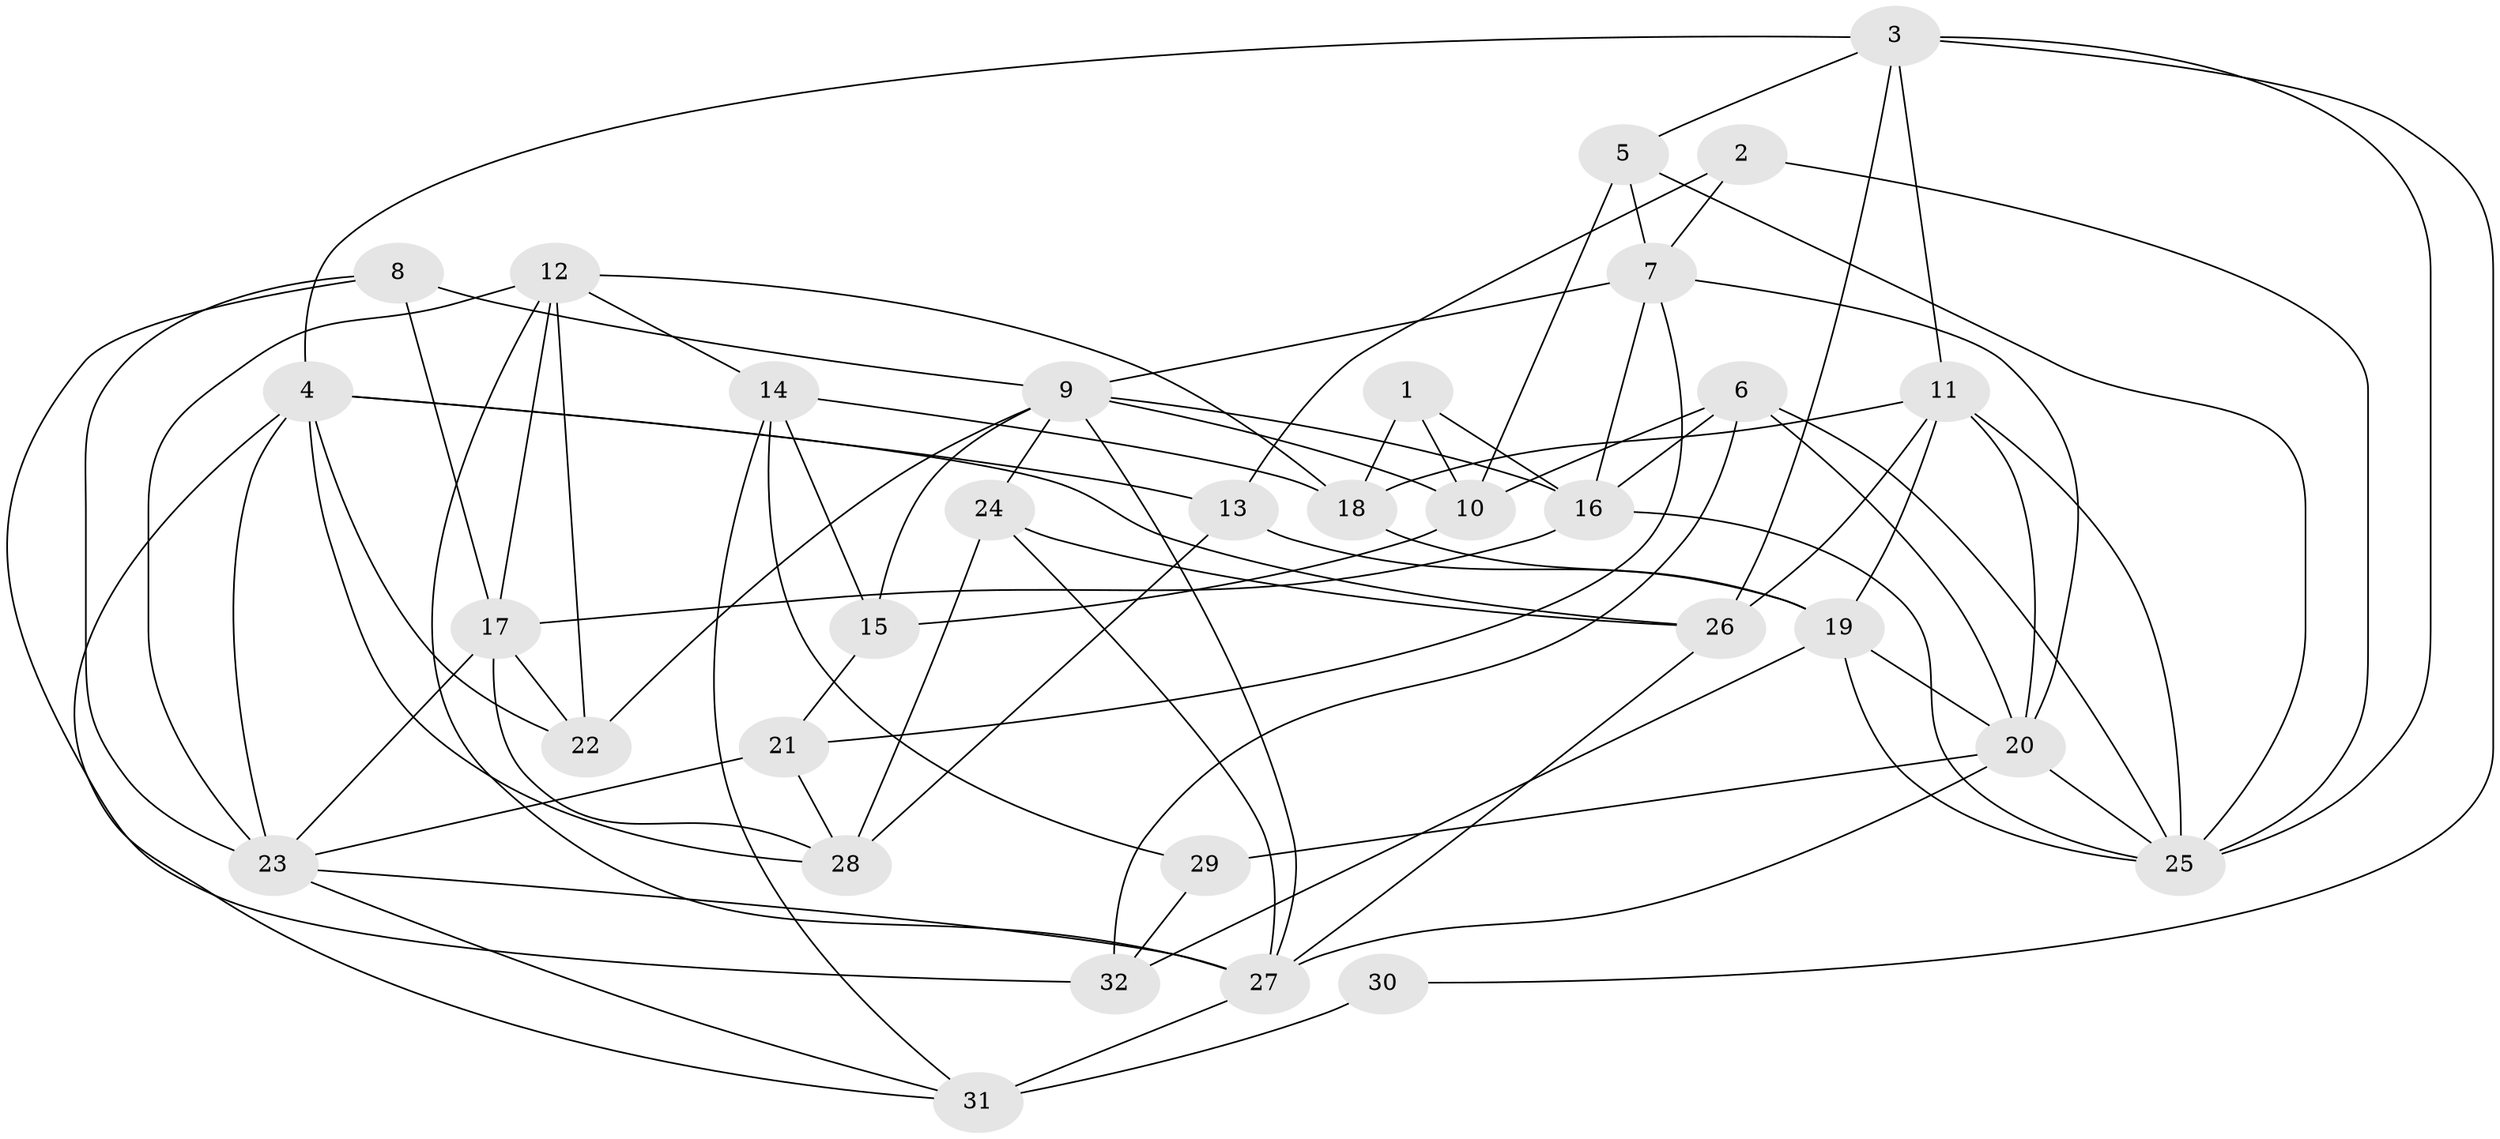 // original degree distribution, {3: 0.3, 5: 0.23333333333333334, 4: 0.2833333333333333, 6: 0.06666666666666667, 7: 0.03333333333333333, 2: 0.08333333333333333}
// Generated by graph-tools (version 1.1) at 2025/02/03/09/25 03:02:09]
// undirected, 32 vertices, 82 edges
graph export_dot {
graph [start="1"]
  node [color=gray90,style=filled];
  1;
  2;
  3;
  4;
  5;
  6;
  7;
  8;
  9;
  10;
  11;
  12;
  13;
  14;
  15;
  16;
  17;
  18;
  19;
  20;
  21;
  22;
  23;
  24;
  25;
  26;
  27;
  28;
  29;
  30;
  31;
  32;
  1 -- 10 [weight=1.0];
  1 -- 16 [weight=1.0];
  1 -- 18 [weight=1.0];
  2 -- 7 [weight=1.0];
  2 -- 13 [weight=1.0];
  2 -- 25 [weight=1.0];
  3 -- 4 [weight=1.0];
  3 -- 5 [weight=1.0];
  3 -- 11 [weight=2.0];
  3 -- 25 [weight=1.0];
  3 -- 26 [weight=2.0];
  3 -- 30 [weight=1.0];
  4 -- 13 [weight=1.0];
  4 -- 22 [weight=2.0];
  4 -- 23 [weight=1.0];
  4 -- 26 [weight=1.0];
  4 -- 28 [weight=1.0];
  4 -- 31 [weight=1.0];
  5 -- 7 [weight=1.0];
  5 -- 10 [weight=1.0];
  5 -- 25 [weight=1.0];
  6 -- 10 [weight=1.0];
  6 -- 16 [weight=2.0];
  6 -- 20 [weight=1.0];
  6 -- 25 [weight=1.0];
  6 -- 32 [weight=2.0];
  7 -- 9 [weight=1.0];
  7 -- 16 [weight=1.0];
  7 -- 20 [weight=1.0];
  7 -- 21 [weight=1.0];
  8 -- 9 [weight=1.0];
  8 -- 17 [weight=1.0];
  8 -- 23 [weight=1.0];
  8 -- 32 [weight=1.0];
  9 -- 10 [weight=1.0];
  9 -- 15 [weight=1.0];
  9 -- 16 [weight=1.0];
  9 -- 22 [weight=1.0];
  9 -- 24 [weight=1.0];
  9 -- 27 [weight=1.0];
  10 -- 15 [weight=1.0];
  11 -- 18 [weight=2.0];
  11 -- 19 [weight=1.0];
  11 -- 20 [weight=1.0];
  11 -- 25 [weight=1.0];
  11 -- 26 [weight=1.0];
  12 -- 14 [weight=1.0];
  12 -- 17 [weight=1.0];
  12 -- 18 [weight=1.0];
  12 -- 22 [weight=1.0];
  12 -- 23 [weight=1.0];
  12 -- 27 [weight=1.0];
  13 -- 19 [weight=2.0];
  13 -- 28 [weight=1.0];
  14 -- 15 [weight=1.0];
  14 -- 18 [weight=1.0];
  14 -- 29 [weight=1.0];
  14 -- 31 [weight=1.0];
  15 -- 21 [weight=1.0];
  16 -- 17 [weight=1.0];
  16 -- 25 [weight=1.0];
  17 -- 22 [weight=1.0];
  17 -- 23 [weight=1.0];
  17 -- 28 [weight=1.0];
  18 -- 19 [weight=1.0];
  19 -- 20 [weight=1.0];
  19 -- 25 [weight=1.0];
  19 -- 32 [weight=1.0];
  20 -- 25 [weight=1.0];
  20 -- 27 [weight=1.0];
  20 -- 29 [weight=1.0];
  21 -- 23 [weight=1.0];
  21 -- 28 [weight=1.0];
  23 -- 27 [weight=1.0];
  23 -- 31 [weight=1.0];
  24 -- 26 [weight=1.0];
  24 -- 27 [weight=1.0];
  24 -- 28 [weight=1.0];
  26 -- 27 [weight=1.0];
  27 -- 31 [weight=1.0];
  29 -- 32 [weight=1.0];
  30 -- 31 [weight=2.0];
}

